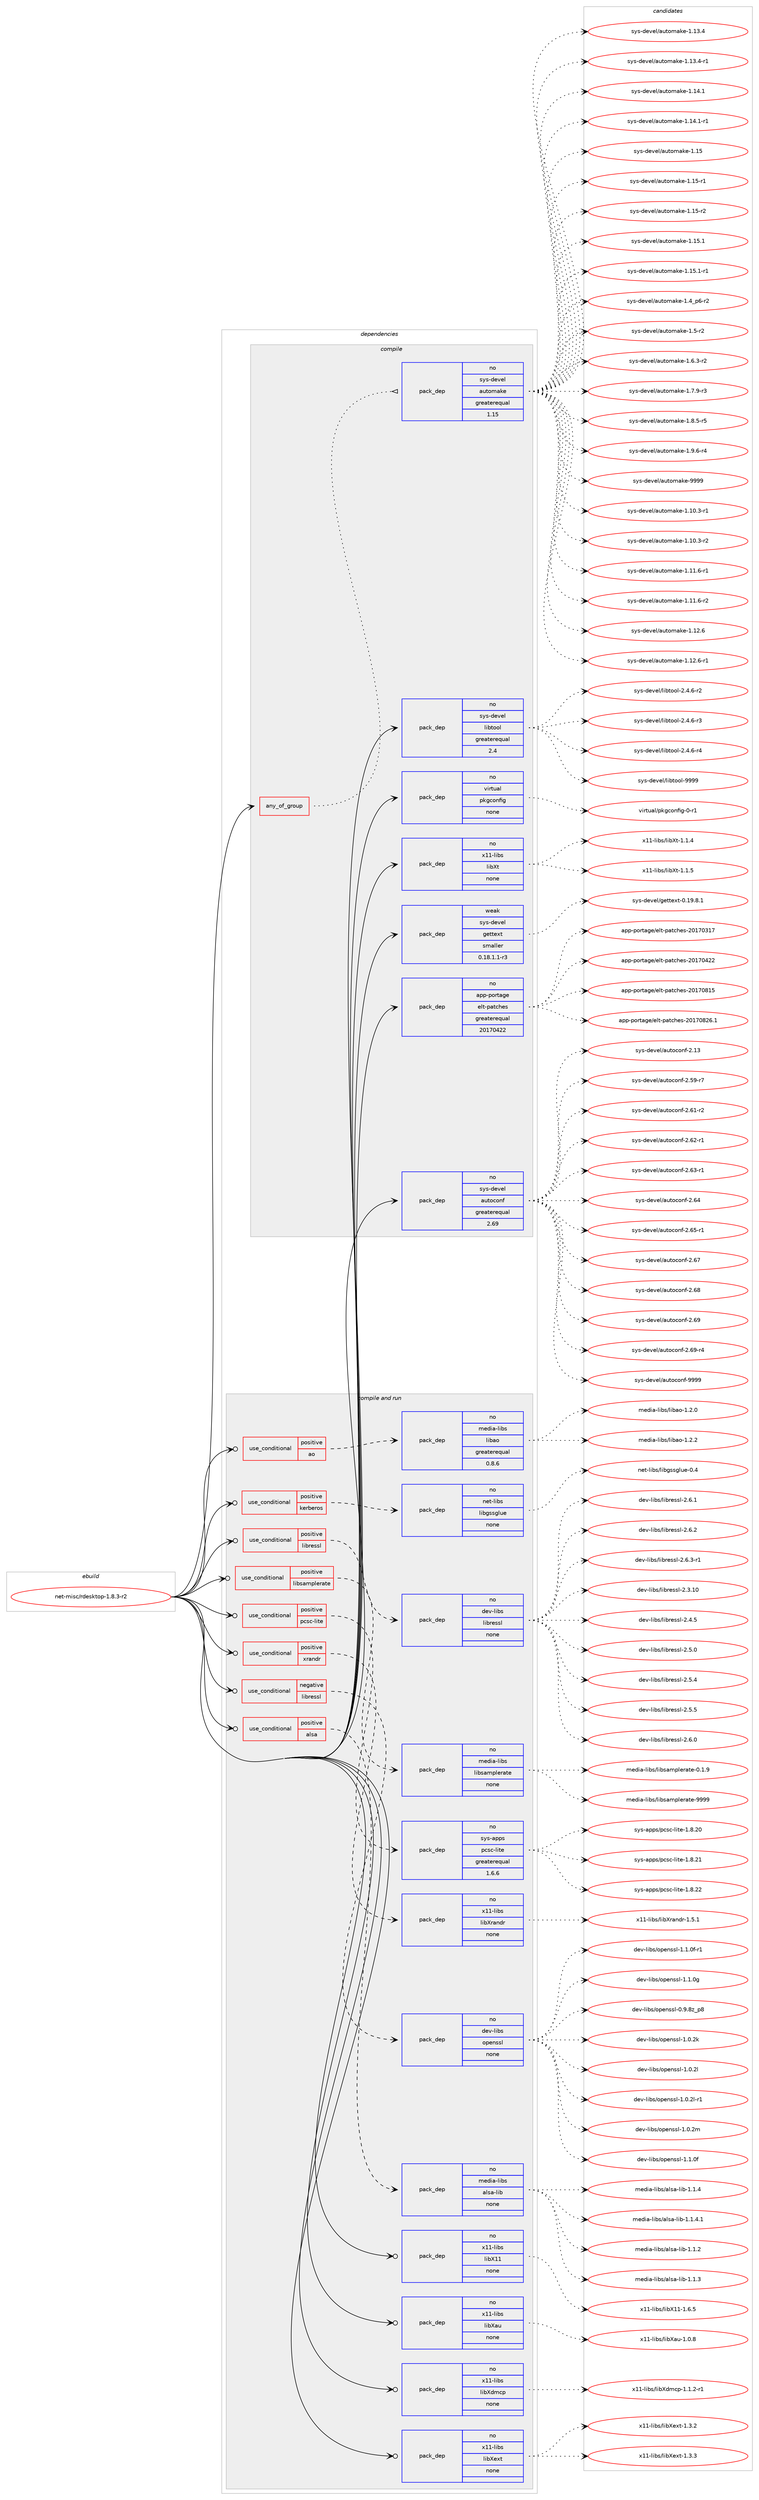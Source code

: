 digraph prolog {

# *************
# Graph options
# *************

newrank=true;
concentrate=true;
compound=true;
graph [rankdir=LR,fontname=Helvetica,fontsize=10,ranksep=1.5];#, ranksep=2.5, nodesep=0.2];
edge  [arrowhead=vee];
node  [fontname=Helvetica,fontsize=10];

# **********
# The ebuild
# **********

subgraph cluster_leftcol {
color=gray;
rank=same;
label=<<i>ebuild</i>>;
id [label="net-misc/rdesktop-1.8.3-r2", color=red, width=4, href="../net-misc/rdesktop-1.8.3-r2.svg"];
}

# ****************
# The dependencies
# ****************

subgraph cluster_midcol {
color=gray;
label=<<i>dependencies</i>>;
subgraph cluster_compile {
fillcolor="#eeeeee";
style=filled;
label=<<i>compile</i>>;
subgraph any7131 {
dependency429753 [label=<<TABLE BORDER="0" CELLBORDER="1" CELLSPACING="0" CELLPADDING="4"><TR><TD CELLPADDING="10">any_of_group</TD></TR></TABLE>>, shape=none, color=red];subgraph pack316051 {
dependency429754 [label=<<TABLE BORDER="0" CELLBORDER="1" CELLSPACING="0" CELLPADDING="4" WIDTH="220"><TR><TD ROWSPAN="6" CELLPADDING="30">pack_dep</TD></TR><TR><TD WIDTH="110">no</TD></TR><TR><TD>sys-devel</TD></TR><TR><TD>automake</TD></TR><TR><TD>greaterequal</TD></TR><TR><TD>1.15</TD></TR></TABLE>>, shape=none, color=blue];
}
dependency429753:e -> dependency429754:w [weight=20,style="dotted",arrowhead="oinv"];
}
id:e -> dependency429753:w [weight=20,style="solid",arrowhead="vee"];
subgraph pack316052 {
dependency429755 [label=<<TABLE BORDER="0" CELLBORDER="1" CELLSPACING="0" CELLPADDING="4" WIDTH="220"><TR><TD ROWSPAN="6" CELLPADDING="30">pack_dep</TD></TR><TR><TD WIDTH="110">no</TD></TR><TR><TD>app-portage</TD></TR><TR><TD>elt-patches</TD></TR><TR><TD>greaterequal</TD></TR><TR><TD>20170422</TD></TR></TABLE>>, shape=none, color=blue];
}
id:e -> dependency429755:w [weight=20,style="solid",arrowhead="vee"];
subgraph pack316053 {
dependency429756 [label=<<TABLE BORDER="0" CELLBORDER="1" CELLSPACING="0" CELLPADDING="4" WIDTH="220"><TR><TD ROWSPAN="6" CELLPADDING="30">pack_dep</TD></TR><TR><TD WIDTH="110">no</TD></TR><TR><TD>sys-devel</TD></TR><TR><TD>autoconf</TD></TR><TR><TD>greaterequal</TD></TR><TR><TD>2.69</TD></TR></TABLE>>, shape=none, color=blue];
}
id:e -> dependency429756:w [weight=20,style="solid",arrowhead="vee"];
subgraph pack316054 {
dependency429757 [label=<<TABLE BORDER="0" CELLBORDER="1" CELLSPACING="0" CELLPADDING="4" WIDTH="220"><TR><TD ROWSPAN="6" CELLPADDING="30">pack_dep</TD></TR><TR><TD WIDTH="110">no</TD></TR><TR><TD>sys-devel</TD></TR><TR><TD>libtool</TD></TR><TR><TD>greaterequal</TD></TR><TR><TD>2.4</TD></TR></TABLE>>, shape=none, color=blue];
}
id:e -> dependency429757:w [weight=20,style="solid",arrowhead="vee"];
subgraph pack316055 {
dependency429758 [label=<<TABLE BORDER="0" CELLBORDER="1" CELLSPACING="0" CELLPADDING="4" WIDTH="220"><TR><TD ROWSPAN="6" CELLPADDING="30">pack_dep</TD></TR><TR><TD WIDTH="110">no</TD></TR><TR><TD>virtual</TD></TR><TR><TD>pkgconfig</TD></TR><TR><TD>none</TD></TR><TR><TD></TD></TR></TABLE>>, shape=none, color=blue];
}
id:e -> dependency429758:w [weight=20,style="solid",arrowhead="vee"];
subgraph pack316056 {
dependency429759 [label=<<TABLE BORDER="0" CELLBORDER="1" CELLSPACING="0" CELLPADDING="4" WIDTH="220"><TR><TD ROWSPAN="6" CELLPADDING="30">pack_dep</TD></TR><TR><TD WIDTH="110">no</TD></TR><TR><TD>x11-libs</TD></TR><TR><TD>libXt</TD></TR><TR><TD>none</TD></TR><TR><TD></TD></TR></TABLE>>, shape=none, color=blue];
}
id:e -> dependency429759:w [weight=20,style="solid",arrowhead="vee"];
subgraph pack316057 {
dependency429760 [label=<<TABLE BORDER="0" CELLBORDER="1" CELLSPACING="0" CELLPADDING="4" WIDTH="220"><TR><TD ROWSPAN="6" CELLPADDING="30">pack_dep</TD></TR><TR><TD WIDTH="110">weak</TD></TR><TR><TD>sys-devel</TD></TR><TR><TD>gettext</TD></TR><TR><TD>smaller</TD></TR><TR><TD>0.18.1.1-r3</TD></TR></TABLE>>, shape=none, color=blue];
}
id:e -> dependency429760:w [weight=20,style="solid",arrowhead="vee"];
}
subgraph cluster_compileandrun {
fillcolor="#eeeeee";
style=filled;
label=<<i>compile and run</i>>;
subgraph cond106340 {
dependency429761 [label=<<TABLE BORDER="0" CELLBORDER="1" CELLSPACING="0" CELLPADDING="4"><TR><TD ROWSPAN="3" CELLPADDING="10">use_conditional</TD></TR><TR><TD>negative</TD></TR><TR><TD>libressl</TD></TR></TABLE>>, shape=none, color=red];
subgraph pack316058 {
dependency429762 [label=<<TABLE BORDER="0" CELLBORDER="1" CELLSPACING="0" CELLPADDING="4" WIDTH="220"><TR><TD ROWSPAN="6" CELLPADDING="30">pack_dep</TD></TR><TR><TD WIDTH="110">no</TD></TR><TR><TD>dev-libs</TD></TR><TR><TD>openssl</TD></TR><TR><TD>none</TD></TR><TR><TD></TD></TR></TABLE>>, shape=none, color=blue];
}
dependency429761:e -> dependency429762:w [weight=20,style="dashed",arrowhead="vee"];
}
id:e -> dependency429761:w [weight=20,style="solid",arrowhead="odotvee"];
subgraph cond106341 {
dependency429763 [label=<<TABLE BORDER="0" CELLBORDER="1" CELLSPACING="0" CELLPADDING="4"><TR><TD ROWSPAN="3" CELLPADDING="10">use_conditional</TD></TR><TR><TD>positive</TD></TR><TR><TD>alsa</TD></TR></TABLE>>, shape=none, color=red];
subgraph pack316059 {
dependency429764 [label=<<TABLE BORDER="0" CELLBORDER="1" CELLSPACING="0" CELLPADDING="4" WIDTH="220"><TR><TD ROWSPAN="6" CELLPADDING="30">pack_dep</TD></TR><TR><TD WIDTH="110">no</TD></TR><TR><TD>media-libs</TD></TR><TR><TD>alsa-lib</TD></TR><TR><TD>none</TD></TR><TR><TD></TD></TR></TABLE>>, shape=none, color=blue];
}
dependency429763:e -> dependency429764:w [weight=20,style="dashed",arrowhead="vee"];
}
id:e -> dependency429763:w [weight=20,style="solid",arrowhead="odotvee"];
subgraph cond106342 {
dependency429765 [label=<<TABLE BORDER="0" CELLBORDER="1" CELLSPACING="0" CELLPADDING="4"><TR><TD ROWSPAN="3" CELLPADDING="10">use_conditional</TD></TR><TR><TD>positive</TD></TR><TR><TD>ao</TD></TR></TABLE>>, shape=none, color=red];
subgraph pack316060 {
dependency429766 [label=<<TABLE BORDER="0" CELLBORDER="1" CELLSPACING="0" CELLPADDING="4" WIDTH="220"><TR><TD ROWSPAN="6" CELLPADDING="30">pack_dep</TD></TR><TR><TD WIDTH="110">no</TD></TR><TR><TD>media-libs</TD></TR><TR><TD>libao</TD></TR><TR><TD>greaterequal</TD></TR><TR><TD>0.8.6</TD></TR></TABLE>>, shape=none, color=blue];
}
dependency429765:e -> dependency429766:w [weight=20,style="dashed",arrowhead="vee"];
}
id:e -> dependency429765:w [weight=20,style="solid",arrowhead="odotvee"];
subgraph cond106343 {
dependency429767 [label=<<TABLE BORDER="0" CELLBORDER="1" CELLSPACING="0" CELLPADDING="4"><TR><TD ROWSPAN="3" CELLPADDING="10">use_conditional</TD></TR><TR><TD>positive</TD></TR><TR><TD>kerberos</TD></TR></TABLE>>, shape=none, color=red];
subgraph pack316061 {
dependency429768 [label=<<TABLE BORDER="0" CELLBORDER="1" CELLSPACING="0" CELLPADDING="4" WIDTH="220"><TR><TD ROWSPAN="6" CELLPADDING="30">pack_dep</TD></TR><TR><TD WIDTH="110">no</TD></TR><TR><TD>net-libs</TD></TR><TR><TD>libgssglue</TD></TR><TR><TD>none</TD></TR><TR><TD></TD></TR></TABLE>>, shape=none, color=blue];
}
dependency429767:e -> dependency429768:w [weight=20,style="dashed",arrowhead="vee"];
}
id:e -> dependency429767:w [weight=20,style="solid",arrowhead="odotvee"];
subgraph cond106344 {
dependency429769 [label=<<TABLE BORDER="0" CELLBORDER="1" CELLSPACING="0" CELLPADDING="4"><TR><TD ROWSPAN="3" CELLPADDING="10">use_conditional</TD></TR><TR><TD>positive</TD></TR><TR><TD>libressl</TD></TR></TABLE>>, shape=none, color=red];
subgraph pack316062 {
dependency429770 [label=<<TABLE BORDER="0" CELLBORDER="1" CELLSPACING="0" CELLPADDING="4" WIDTH="220"><TR><TD ROWSPAN="6" CELLPADDING="30">pack_dep</TD></TR><TR><TD WIDTH="110">no</TD></TR><TR><TD>dev-libs</TD></TR><TR><TD>libressl</TD></TR><TR><TD>none</TD></TR><TR><TD></TD></TR></TABLE>>, shape=none, color=blue];
}
dependency429769:e -> dependency429770:w [weight=20,style="dashed",arrowhead="vee"];
}
id:e -> dependency429769:w [weight=20,style="solid",arrowhead="odotvee"];
subgraph cond106345 {
dependency429771 [label=<<TABLE BORDER="0" CELLBORDER="1" CELLSPACING="0" CELLPADDING="4"><TR><TD ROWSPAN="3" CELLPADDING="10">use_conditional</TD></TR><TR><TD>positive</TD></TR><TR><TD>libsamplerate</TD></TR></TABLE>>, shape=none, color=red];
subgraph pack316063 {
dependency429772 [label=<<TABLE BORDER="0" CELLBORDER="1" CELLSPACING="0" CELLPADDING="4" WIDTH="220"><TR><TD ROWSPAN="6" CELLPADDING="30">pack_dep</TD></TR><TR><TD WIDTH="110">no</TD></TR><TR><TD>media-libs</TD></TR><TR><TD>libsamplerate</TD></TR><TR><TD>none</TD></TR><TR><TD></TD></TR></TABLE>>, shape=none, color=blue];
}
dependency429771:e -> dependency429772:w [weight=20,style="dashed",arrowhead="vee"];
}
id:e -> dependency429771:w [weight=20,style="solid",arrowhead="odotvee"];
subgraph cond106346 {
dependency429773 [label=<<TABLE BORDER="0" CELLBORDER="1" CELLSPACING="0" CELLPADDING="4"><TR><TD ROWSPAN="3" CELLPADDING="10">use_conditional</TD></TR><TR><TD>positive</TD></TR><TR><TD>pcsc-lite</TD></TR></TABLE>>, shape=none, color=red];
subgraph pack316064 {
dependency429774 [label=<<TABLE BORDER="0" CELLBORDER="1" CELLSPACING="0" CELLPADDING="4" WIDTH="220"><TR><TD ROWSPAN="6" CELLPADDING="30">pack_dep</TD></TR><TR><TD WIDTH="110">no</TD></TR><TR><TD>sys-apps</TD></TR><TR><TD>pcsc-lite</TD></TR><TR><TD>greaterequal</TD></TR><TR><TD>1.6.6</TD></TR></TABLE>>, shape=none, color=blue];
}
dependency429773:e -> dependency429774:w [weight=20,style="dashed",arrowhead="vee"];
}
id:e -> dependency429773:w [weight=20,style="solid",arrowhead="odotvee"];
subgraph cond106347 {
dependency429775 [label=<<TABLE BORDER="0" CELLBORDER="1" CELLSPACING="0" CELLPADDING="4"><TR><TD ROWSPAN="3" CELLPADDING="10">use_conditional</TD></TR><TR><TD>positive</TD></TR><TR><TD>xrandr</TD></TR></TABLE>>, shape=none, color=red];
subgraph pack316065 {
dependency429776 [label=<<TABLE BORDER="0" CELLBORDER="1" CELLSPACING="0" CELLPADDING="4" WIDTH="220"><TR><TD ROWSPAN="6" CELLPADDING="30">pack_dep</TD></TR><TR><TD WIDTH="110">no</TD></TR><TR><TD>x11-libs</TD></TR><TR><TD>libXrandr</TD></TR><TR><TD>none</TD></TR><TR><TD></TD></TR></TABLE>>, shape=none, color=blue];
}
dependency429775:e -> dependency429776:w [weight=20,style="dashed",arrowhead="vee"];
}
id:e -> dependency429775:w [weight=20,style="solid",arrowhead="odotvee"];
subgraph pack316066 {
dependency429777 [label=<<TABLE BORDER="0" CELLBORDER="1" CELLSPACING="0" CELLPADDING="4" WIDTH="220"><TR><TD ROWSPAN="6" CELLPADDING="30">pack_dep</TD></TR><TR><TD WIDTH="110">no</TD></TR><TR><TD>x11-libs</TD></TR><TR><TD>libX11</TD></TR><TR><TD>none</TD></TR><TR><TD></TD></TR></TABLE>>, shape=none, color=blue];
}
id:e -> dependency429777:w [weight=20,style="solid",arrowhead="odotvee"];
subgraph pack316067 {
dependency429778 [label=<<TABLE BORDER="0" CELLBORDER="1" CELLSPACING="0" CELLPADDING="4" WIDTH="220"><TR><TD ROWSPAN="6" CELLPADDING="30">pack_dep</TD></TR><TR><TD WIDTH="110">no</TD></TR><TR><TD>x11-libs</TD></TR><TR><TD>libXau</TD></TR><TR><TD>none</TD></TR><TR><TD></TD></TR></TABLE>>, shape=none, color=blue];
}
id:e -> dependency429778:w [weight=20,style="solid",arrowhead="odotvee"];
subgraph pack316068 {
dependency429779 [label=<<TABLE BORDER="0" CELLBORDER="1" CELLSPACING="0" CELLPADDING="4" WIDTH="220"><TR><TD ROWSPAN="6" CELLPADDING="30">pack_dep</TD></TR><TR><TD WIDTH="110">no</TD></TR><TR><TD>x11-libs</TD></TR><TR><TD>libXdmcp</TD></TR><TR><TD>none</TD></TR><TR><TD></TD></TR></TABLE>>, shape=none, color=blue];
}
id:e -> dependency429779:w [weight=20,style="solid",arrowhead="odotvee"];
subgraph pack316069 {
dependency429780 [label=<<TABLE BORDER="0" CELLBORDER="1" CELLSPACING="0" CELLPADDING="4" WIDTH="220"><TR><TD ROWSPAN="6" CELLPADDING="30">pack_dep</TD></TR><TR><TD WIDTH="110">no</TD></TR><TR><TD>x11-libs</TD></TR><TR><TD>libXext</TD></TR><TR><TD>none</TD></TR><TR><TD></TD></TR></TABLE>>, shape=none, color=blue];
}
id:e -> dependency429780:w [weight=20,style="solid",arrowhead="odotvee"];
}
subgraph cluster_run {
fillcolor="#eeeeee";
style=filled;
label=<<i>run</i>>;
}
}

# **************
# The candidates
# **************

subgraph cluster_choices {
rank=same;
color=gray;
label=<<i>candidates</i>>;

subgraph choice316051 {
color=black;
nodesep=1;
choice11512111545100101118101108479711711611110997107101454946494846514511449 [label="sys-devel/automake-1.10.3-r1", color=red, width=4,href="../sys-devel/automake-1.10.3-r1.svg"];
choice11512111545100101118101108479711711611110997107101454946494846514511450 [label="sys-devel/automake-1.10.3-r2", color=red, width=4,href="../sys-devel/automake-1.10.3-r2.svg"];
choice11512111545100101118101108479711711611110997107101454946494946544511449 [label="sys-devel/automake-1.11.6-r1", color=red, width=4,href="../sys-devel/automake-1.11.6-r1.svg"];
choice11512111545100101118101108479711711611110997107101454946494946544511450 [label="sys-devel/automake-1.11.6-r2", color=red, width=4,href="../sys-devel/automake-1.11.6-r2.svg"];
choice1151211154510010111810110847971171161111099710710145494649504654 [label="sys-devel/automake-1.12.6", color=red, width=4,href="../sys-devel/automake-1.12.6.svg"];
choice11512111545100101118101108479711711611110997107101454946495046544511449 [label="sys-devel/automake-1.12.6-r1", color=red, width=4,href="../sys-devel/automake-1.12.6-r1.svg"];
choice1151211154510010111810110847971171161111099710710145494649514652 [label="sys-devel/automake-1.13.4", color=red, width=4,href="../sys-devel/automake-1.13.4.svg"];
choice11512111545100101118101108479711711611110997107101454946495146524511449 [label="sys-devel/automake-1.13.4-r1", color=red, width=4,href="../sys-devel/automake-1.13.4-r1.svg"];
choice1151211154510010111810110847971171161111099710710145494649524649 [label="sys-devel/automake-1.14.1", color=red, width=4,href="../sys-devel/automake-1.14.1.svg"];
choice11512111545100101118101108479711711611110997107101454946495246494511449 [label="sys-devel/automake-1.14.1-r1", color=red, width=4,href="../sys-devel/automake-1.14.1-r1.svg"];
choice115121115451001011181011084797117116111109971071014549464953 [label="sys-devel/automake-1.15", color=red, width=4,href="../sys-devel/automake-1.15.svg"];
choice1151211154510010111810110847971171161111099710710145494649534511449 [label="sys-devel/automake-1.15-r1", color=red, width=4,href="../sys-devel/automake-1.15-r1.svg"];
choice1151211154510010111810110847971171161111099710710145494649534511450 [label="sys-devel/automake-1.15-r2", color=red, width=4,href="../sys-devel/automake-1.15-r2.svg"];
choice1151211154510010111810110847971171161111099710710145494649534649 [label="sys-devel/automake-1.15.1", color=red, width=4,href="../sys-devel/automake-1.15.1.svg"];
choice11512111545100101118101108479711711611110997107101454946495346494511449 [label="sys-devel/automake-1.15.1-r1", color=red, width=4,href="../sys-devel/automake-1.15.1-r1.svg"];
choice115121115451001011181011084797117116111109971071014549465295112544511450 [label="sys-devel/automake-1.4_p6-r2", color=red, width=4,href="../sys-devel/automake-1.4_p6-r2.svg"];
choice11512111545100101118101108479711711611110997107101454946534511450 [label="sys-devel/automake-1.5-r2", color=red, width=4,href="../sys-devel/automake-1.5-r2.svg"];
choice115121115451001011181011084797117116111109971071014549465446514511450 [label="sys-devel/automake-1.6.3-r2", color=red, width=4,href="../sys-devel/automake-1.6.3-r2.svg"];
choice115121115451001011181011084797117116111109971071014549465546574511451 [label="sys-devel/automake-1.7.9-r3", color=red, width=4,href="../sys-devel/automake-1.7.9-r3.svg"];
choice115121115451001011181011084797117116111109971071014549465646534511453 [label="sys-devel/automake-1.8.5-r5", color=red, width=4,href="../sys-devel/automake-1.8.5-r5.svg"];
choice115121115451001011181011084797117116111109971071014549465746544511452 [label="sys-devel/automake-1.9.6-r4", color=red, width=4,href="../sys-devel/automake-1.9.6-r4.svg"];
choice115121115451001011181011084797117116111109971071014557575757 [label="sys-devel/automake-9999", color=red, width=4,href="../sys-devel/automake-9999.svg"];
dependency429754:e -> choice11512111545100101118101108479711711611110997107101454946494846514511449:w [style=dotted,weight="100"];
dependency429754:e -> choice11512111545100101118101108479711711611110997107101454946494846514511450:w [style=dotted,weight="100"];
dependency429754:e -> choice11512111545100101118101108479711711611110997107101454946494946544511449:w [style=dotted,weight="100"];
dependency429754:e -> choice11512111545100101118101108479711711611110997107101454946494946544511450:w [style=dotted,weight="100"];
dependency429754:e -> choice1151211154510010111810110847971171161111099710710145494649504654:w [style=dotted,weight="100"];
dependency429754:e -> choice11512111545100101118101108479711711611110997107101454946495046544511449:w [style=dotted,weight="100"];
dependency429754:e -> choice1151211154510010111810110847971171161111099710710145494649514652:w [style=dotted,weight="100"];
dependency429754:e -> choice11512111545100101118101108479711711611110997107101454946495146524511449:w [style=dotted,weight="100"];
dependency429754:e -> choice1151211154510010111810110847971171161111099710710145494649524649:w [style=dotted,weight="100"];
dependency429754:e -> choice11512111545100101118101108479711711611110997107101454946495246494511449:w [style=dotted,weight="100"];
dependency429754:e -> choice115121115451001011181011084797117116111109971071014549464953:w [style=dotted,weight="100"];
dependency429754:e -> choice1151211154510010111810110847971171161111099710710145494649534511449:w [style=dotted,weight="100"];
dependency429754:e -> choice1151211154510010111810110847971171161111099710710145494649534511450:w [style=dotted,weight="100"];
dependency429754:e -> choice1151211154510010111810110847971171161111099710710145494649534649:w [style=dotted,weight="100"];
dependency429754:e -> choice11512111545100101118101108479711711611110997107101454946495346494511449:w [style=dotted,weight="100"];
dependency429754:e -> choice115121115451001011181011084797117116111109971071014549465295112544511450:w [style=dotted,weight="100"];
dependency429754:e -> choice11512111545100101118101108479711711611110997107101454946534511450:w [style=dotted,weight="100"];
dependency429754:e -> choice115121115451001011181011084797117116111109971071014549465446514511450:w [style=dotted,weight="100"];
dependency429754:e -> choice115121115451001011181011084797117116111109971071014549465546574511451:w [style=dotted,weight="100"];
dependency429754:e -> choice115121115451001011181011084797117116111109971071014549465646534511453:w [style=dotted,weight="100"];
dependency429754:e -> choice115121115451001011181011084797117116111109971071014549465746544511452:w [style=dotted,weight="100"];
dependency429754:e -> choice115121115451001011181011084797117116111109971071014557575757:w [style=dotted,weight="100"];
}
subgraph choice316052 {
color=black;
nodesep=1;
choice97112112451121111141169710310147101108116451129711699104101115455048495548514955 [label="app-portage/elt-patches-20170317", color=red, width=4,href="../app-portage/elt-patches-20170317.svg"];
choice97112112451121111141169710310147101108116451129711699104101115455048495548525050 [label="app-portage/elt-patches-20170422", color=red, width=4,href="../app-portage/elt-patches-20170422.svg"];
choice97112112451121111141169710310147101108116451129711699104101115455048495548564953 [label="app-portage/elt-patches-20170815", color=red, width=4,href="../app-portage/elt-patches-20170815.svg"];
choice971121124511211111411697103101471011081164511297116991041011154550484955485650544649 [label="app-portage/elt-patches-20170826.1", color=red, width=4,href="../app-portage/elt-patches-20170826.1.svg"];
dependency429755:e -> choice97112112451121111141169710310147101108116451129711699104101115455048495548514955:w [style=dotted,weight="100"];
dependency429755:e -> choice97112112451121111141169710310147101108116451129711699104101115455048495548525050:w [style=dotted,weight="100"];
dependency429755:e -> choice97112112451121111141169710310147101108116451129711699104101115455048495548564953:w [style=dotted,weight="100"];
dependency429755:e -> choice971121124511211111411697103101471011081164511297116991041011154550484955485650544649:w [style=dotted,weight="100"];
}
subgraph choice316053 {
color=black;
nodesep=1;
choice115121115451001011181011084797117116111991111101024550464951 [label="sys-devel/autoconf-2.13", color=red, width=4,href="../sys-devel/autoconf-2.13.svg"];
choice1151211154510010111810110847971171161119911111010245504653574511455 [label="sys-devel/autoconf-2.59-r7", color=red, width=4,href="../sys-devel/autoconf-2.59-r7.svg"];
choice1151211154510010111810110847971171161119911111010245504654494511450 [label="sys-devel/autoconf-2.61-r2", color=red, width=4,href="../sys-devel/autoconf-2.61-r2.svg"];
choice1151211154510010111810110847971171161119911111010245504654504511449 [label="sys-devel/autoconf-2.62-r1", color=red, width=4,href="../sys-devel/autoconf-2.62-r1.svg"];
choice1151211154510010111810110847971171161119911111010245504654514511449 [label="sys-devel/autoconf-2.63-r1", color=red, width=4,href="../sys-devel/autoconf-2.63-r1.svg"];
choice115121115451001011181011084797117116111991111101024550465452 [label="sys-devel/autoconf-2.64", color=red, width=4,href="../sys-devel/autoconf-2.64.svg"];
choice1151211154510010111810110847971171161119911111010245504654534511449 [label="sys-devel/autoconf-2.65-r1", color=red, width=4,href="../sys-devel/autoconf-2.65-r1.svg"];
choice115121115451001011181011084797117116111991111101024550465455 [label="sys-devel/autoconf-2.67", color=red, width=4,href="../sys-devel/autoconf-2.67.svg"];
choice115121115451001011181011084797117116111991111101024550465456 [label="sys-devel/autoconf-2.68", color=red, width=4,href="../sys-devel/autoconf-2.68.svg"];
choice115121115451001011181011084797117116111991111101024550465457 [label="sys-devel/autoconf-2.69", color=red, width=4,href="../sys-devel/autoconf-2.69.svg"];
choice1151211154510010111810110847971171161119911111010245504654574511452 [label="sys-devel/autoconf-2.69-r4", color=red, width=4,href="../sys-devel/autoconf-2.69-r4.svg"];
choice115121115451001011181011084797117116111991111101024557575757 [label="sys-devel/autoconf-9999", color=red, width=4,href="../sys-devel/autoconf-9999.svg"];
dependency429756:e -> choice115121115451001011181011084797117116111991111101024550464951:w [style=dotted,weight="100"];
dependency429756:e -> choice1151211154510010111810110847971171161119911111010245504653574511455:w [style=dotted,weight="100"];
dependency429756:e -> choice1151211154510010111810110847971171161119911111010245504654494511450:w [style=dotted,weight="100"];
dependency429756:e -> choice1151211154510010111810110847971171161119911111010245504654504511449:w [style=dotted,weight="100"];
dependency429756:e -> choice1151211154510010111810110847971171161119911111010245504654514511449:w [style=dotted,weight="100"];
dependency429756:e -> choice115121115451001011181011084797117116111991111101024550465452:w [style=dotted,weight="100"];
dependency429756:e -> choice1151211154510010111810110847971171161119911111010245504654534511449:w [style=dotted,weight="100"];
dependency429756:e -> choice115121115451001011181011084797117116111991111101024550465455:w [style=dotted,weight="100"];
dependency429756:e -> choice115121115451001011181011084797117116111991111101024550465456:w [style=dotted,weight="100"];
dependency429756:e -> choice115121115451001011181011084797117116111991111101024550465457:w [style=dotted,weight="100"];
dependency429756:e -> choice1151211154510010111810110847971171161119911111010245504654574511452:w [style=dotted,weight="100"];
dependency429756:e -> choice115121115451001011181011084797117116111991111101024557575757:w [style=dotted,weight="100"];
}
subgraph choice316054 {
color=black;
nodesep=1;
choice1151211154510010111810110847108105981161111111084550465246544511450 [label="sys-devel/libtool-2.4.6-r2", color=red, width=4,href="../sys-devel/libtool-2.4.6-r2.svg"];
choice1151211154510010111810110847108105981161111111084550465246544511451 [label="sys-devel/libtool-2.4.6-r3", color=red, width=4,href="../sys-devel/libtool-2.4.6-r3.svg"];
choice1151211154510010111810110847108105981161111111084550465246544511452 [label="sys-devel/libtool-2.4.6-r4", color=red, width=4,href="../sys-devel/libtool-2.4.6-r4.svg"];
choice1151211154510010111810110847108105981161111111084557575757 [label="sys-devel/libtool-9999", color=red, width=4,href="../sys-devel/libtool-9999.svg"];
dependency429757:e -> choice1151211154510010111810110847108105981161111111084550465246544511450:w [style=dotted,weight="100"];
dependency429757:e -> choice1151211154510010111810110847108105981161111111084550465246544511451:w [style=dotted,weight="100"];
dependency429757:e -> choice1151211154510010111810110847108105981161111111084550465246544511452:w [style=dotted,weight="100"];
dependency429757:e -> choice1151211154510010111810110847108105981161111111084557575757:w [style=dotted,weight="100"];
}
subgraph choice316055 {
color=black;
nodesep=1;
choice11810511411611797108471121071039911111010210510345484511449 [label="virtual/pkgconfig-0-r1", color=red, width=4,href="../virtual/pkgconfig-0-r1.svg"];
dependency429758:e -> choice11810511411611797108471121071039911111010210510345484511449:w [style=dotted,weight="100"];
}
subgraph choice316056 {
color=black;
nodesep=1;
choice12049494510810598115471081059888116454946494652 [label="x11-libs/libXt-1.1.4", color=red, width=4,href="../x11-libs/libXt-1.1.4.svg"];
choice12049494510810598115471081059888116454946494653 [label="x11-libs/libXt-1.1.5", color=red, width=4,href="../x11-libs/libXt-1.1.5.svg"];
dependency429759:e -> choice12049494510810598115471081059888116454946494652:w [style=dotted,weight="100"];
dependency429759:e -> choice12049494510810598115471081059888116454946494653:w [style=dotted,weight="100"];
}
subgraph choice316057 {
color=black;
nodesep=1;
choice1151211154510010111810110847103101116116101120116454846495746564649 [label="sys-devel/gettext-0.19.8.1", color=red, width=4,href="../sys-devel/gettext-0.19.8.1.svg"];
dependency429760:e -> choice1151211154510010111810110847103101116116101120116454846495746564649:w [style=dotted,weight="100"];
}
subgraph choice316058 {
color=black;
nodesep=1;
choice1001011184510810598115471111121011101151151084548465746561229511256 [label="dev-libs/openssl-0.9.8z_p8", color=red, width=4,href="../dev-libs/openssl-0.9.8z_p8.svg"];
choice100101118451081059811547111112101110115115108454946484650107 [label="dev-libs/openssl-1.0.2k", color=red, width=4,href="../dev-libs/openssl-1.0.2k.svg"];
choice100101118451081059811547111112101110115115108454946484650108 [label="dev-libs/openssl-1.0.2l", color=red, width=4,href="../dev-libs/openssl-1.0.2l.svg"];
choice1001011184510810598115471111121011101151151084549464846501084511449 [label="dev-libs/openssl-1.0.2l-r1", color=red, width=4,href="../dev-libs/openssl-1.0.2l-r1.svg"];
choice100101118451081059811547111112101110115115108454946484650109 [label="dev-libs/openssl-1.0.2m", color=red, width=4,href="../dev-libs/openssl-1.0.2m.svg"];
choice100101118451081059811547111112101110115115108454946494648102 [label="dev-libs/openssl-1.1.0f", color=red, width=4,href="../dev-libs/openssl-1.1.0f.svg"];
choice1001011184510810598115471111121011101151151084549464946481024511449 [label="dev-libs/openssl-1.1.0f-r1", color=red, width=4,href="../dev-libs/openssl-1.1.0f-r1.svg"];
choice100101118451081059811547111112101110115115108454946494648103 [label="dev-libs/openssl-1.1.0g", color=red, width=4,href="../dev-libs/openssl-1.1.0g.svg"];
dependency429762:e -> choice1001011184510810598115471111121011101151151084548465746561229511256:w [style=dotted,weight="100"];
dependency429762:e -> choice100101118451081059811547111112101110115115108454946484650107:w [style=dotted,weight="100"];
dependency429762:e -> choice100101118451081059811547111112101110115115108454946484650108:w [style=dotted,weight="100"];
dependency429762:e -> choice1001011184510810598115471111121011101151151084549464846501084511449:w [style=dotted,weight="100"];
dependency429762:e -> choice100101118451081059811547111112101110115115108454946484650109:w [style=dotted,weight="100"];
dependency429762:e -> choice100101118451081059811547111112101110115115108454946494648102:w [style=dotted,weight="100"];
dependency429762:e -> choice1001011184510810598115471111121011101151151084549464946481024511449:w [style=dotted,weight="100"];
dependency429762:e -> choice100101118451081059811547111112101110115115108454946494648103:w [style=dotted,weight="100"];
}
subgraph choice316059 {
color=black;
nodesep=1;
choice1091011001059745108105981154797108115974510810598454946494650 [label="media-libs/alsa-lib-1.1.2", color=red, width=4,href="../media-libs/alsa-lib-1.1.2.svg"];
choice1091011001059745108105981154797108115974510810598454946494651 [label="media-libs/alsa-lib-1.1.3", color=red, width=4,href="../media-libs/alsa-lib-1.1.3.svg"];
choice1091011001059745108105981154797108115974510810598454946494652 [label="media-libs/alsa-lib-1.1.4", color=red, width=4,href="../media-libs/alsa-lib-1.1.4.svg"];
choice10910110010597451081059811547971081159745108105984549464946524649 [label="media-libs/alsa-lib-1.1.4.1", color=red, width=4,href="../media-libs/alsa-lib-1.1.4.1.svg"];
dependency429764:e -> choice1091011001059745108105981154797108115974510810598454946494650:w [style=dotted,weight="100"];
dependency429764:e -> choice1091011001059745108105981154797108115974510810598454946494651:w [style=dotted,weight="100"];
dependency429764:e -> choice1091011001059745108105981154797108115974510810598454946494652:w [style=dotted,weight="100"];
dependency429764:e -> choice10910110010597451081059811547971081159745108105984549464946524649:w [style=dotted,weight="100"];
}
subgraph choice316060 {
color=black;
nodesep=1;
choice109101100105974510810598115471081059897111454946504648 [label="media-libs/libao-1.2.0", color=red, width=4,href="../media-libs/libao-1.2.0.svg"];
choice109101100105974510810598115471081059897111454946504650 [label="media-libs/libao-1.2.2", color=red, width=4,href="../media-libs/libao-1.2.2.svg"];
dependency429766:e -> choice109101100105974510810598115471081059897111454946504648:w [style=dotted,weight="100"];
dependency429766:e -> choice109101100105974510810598115471081059897111454946504650:w [style=dotted,weight="100"];
}
subgraph choice316061 {
color=black;
nodesep=1;
choice1101011164510810598115471081059810311511510310811710145484652 [label="net-libs/libgssglue-0.4", color=red, width=4,href="../net-libs/libgssglue-0.4.svg"];
dependency429768:e -> choice1101011164510810598115471081059810311511510310811710145484652:w [style=dotted,weight="100"];
}
subgraph choice316062 {
color=black;
nodesep=1;
choice1001011184510810598115471081059811410111511510845504651464948 [label="dev-libs/libressl-2.3.10", color=red, width=4,href="../dev-libs/libressl-2.3.10.svg"];
choice10010111845108105981154710810598114101115115108455046524653 [label="dev-libs/libressl-2.4.5", color=red, width=4,href="../dev-libs/libressl-2.4.5.svg"];
choice10010111845108105981154710810598114101115115108455046534648 [label="dev-libs/libressl-2.5.0", color=red, width=4,href="../dev-libs/libressl-2.5.0.svg"];
choice10010111845108105981154710810598114101115115108455046534652 [label="dev-libs/libressl-2.5.4", color=red, width=4,href="../dev-libs/libressl-2.5.4.svg"];
choice10010111845108105981154710810598114101115115108455046534653 [label="dev-libs/libressl-2.5.5", color=red, width=4,href="../dev-libs/libressl-2.5.5.svg"];
choice10010111845108105981154710810598114101115115108455046544648 [label="dev-libs/libressl-2.6.0", color=red, width=4,href="../dev-libs/libressl-2.6.0.svg"];
choice10010111845108105981154710810598114101115115108455046544649 [label="dev-libs/libressl-2.6.1", color=red, width=4,href="../dev-libs/libressl-2.6.1.svg"];
choice10010111845108105981154710810598114101115115108455046544650 [label="dev-libs/libressl-2.6.2", color=red, width=4,href="../dev-libs/libressl-2.6.2.svg"];
choice100101118451081059811547108105981141011151151084550465446514511449 [label="dev-libs/libressl-2.6.3-r1", color=red, width=4,href="../dev-libs/libressl-2.6.3-r1.svg"];
dependency429770:e -> choice1001011184510810598115471081059811410111511510845504651464948:w [style=dotted,weight="100"];
dependency429770:e -> choice10010111845108105981154710810598114101115115108455046524653:w [style=dotted,weight="100"];
dependency429770:e -> choice10010111845108105981154710810598114101115115108455046534648:w [style=dotted,weight="100"];
dependency429770:e -> choice10010111845108105981154710810598114101115115108455046534652:w [style=dotted,weight="100"];
dependency429770:e -> choice10010111845108105981154710810598114101115115108455046534653:w [style=dotted,weight="100"];
dependency429770:e -> choice10010111845108105981154710810598114101115115108455046544648:w [style=dotted,weight="100"];
dependency429770:e -> choice10010111845108105981154710810598114101115115108455046544649:w [style=dotted,weight="100"];
dependency429770:e -> choice10010111845108105981154710810598114101115115108455046544650:w [style=dotted,weight="100"];
dependency429770:e -> choice100101118451081059811547108105981141011151151084550465446514511449:w [style=dotted,weight="100"];
}
subgraph choice316063 {
color=black;
nodesep=1;
choice10910110010597451081059811547108105981159710911210810111497116101454846494657 [label="media-libs/libsamplerate-0.1.9", color=red, width=4,href="../media-libs/libsamplerate-0.1.9.svg"];
choice109101100105974510810598115471081059811597109112108101114971161014557575757 [label="media-libs/libsamplerate-9999", color=red, width=4,href="../media-libs/libsamplerate-9999.svg"];
dependency429772:e -> choice10910110010597451081059811547108105981159710911210810111497116101454846494657:w [style=dotted,weight="100"];
dependency429772:e -> choice109101100105974510810598115471081059811597109112108101114971161014557575757:w [style=dotted,weight="100"];
}
subgraph choice316064 {
color=black;
nodesep=1;
choice11512111545971121121154711299115994510810511610145494656465048 [label="sys-apps/pcsc-lite-1.8.20", color=red, width=4,href="../sys-apps/pcsc-lite-1.8.20.svg"];
choice11512111545971121121154711299115994510810511610145494656465049 [label="sys-apps/pcsc-lite-1.8.21", color=red, width=4,href="../sys-apps/pcsc-lite-1.8.21.svg"];
choice11512111545971121121154711299115994510810511610145494656465050 [label="sys-apps/pcsc-lite-1.8.22", color=red, width=4,href="../sys-apps/pcsc-lite-1.8.22.svg"];
dependency429774:e -> choice11512111545971121121154711299115994510810511610145494656465048:w [style=dotted,weight="100"];
dependency429774:e -> choice11512111545971121121154711299115994510810511610145494656465049:w [style=dotted,weight="100"];
dependency429774:e -> choice11512111545971121121154711299115994510810511610145494656465050:w [style=dotted,weight="100"];
}
subgraph choice316065 {
color=black;
nodesep=1;
choice1204949451081059811547108105988811497110100114454946534649 [label="x11-libs/libXrandr-1.5.1", color=red, width=4,href="../x11-libs/libXrandr-1.5.1.svg"];
dependency429776:e -> choice1204949451081059811547108105988811497110100114454946534649:w [style=dotted,weight="100"];
}
subgraph choice316066 {
color=black;
nodesep=1;
choice120494945108105981154710810598884949454946544653 [label="x11-libs/libX11-1.6.5", color=red, width=4,href="../x11-libs/libX11-1.6.5.svg"];
dependency429777:e -> choice120494945108105981154710810598884949454946544653:w [style=dotted,weight="100"];
}
subgraph choice316067 {
color=black;
nodesep=1;
choice1204949451081059811547108105988897117454946484656 [label="x11-libs/libXau-1.0.8", color=red, width=4,href="../x11-libs/libXau-1.0.8.svg"];
dependency429778:e -> choice1204949451081059811547108105988897117454946484656:w [style=dotted,weight="100"];
}
subgraph choice316068 {
color=black;
nodesep=1;
choice12049494510810598115471081059888100109991124549464946504511449 [label="x11-libs/libXdmcp-1.1.2-r1", color=red, width=4,href="../x11-libs/libXdmcp-1.1.2-r1.svg"];
dependency429779:e -> choice12049494510810598115471081059888100109991124549464946504511449:w [style=dotted,weight="100"];
}
subgraph choice316069 {
color=black;
nodesep=1;
choice12049494510810598115471081059888101120116454946514650 [label="x11-libs/libXext-1.3.2", color=red, width=4,href="../x11-libs/libXext-1.3.2.svg"];
choice12049494510810598115471081059888101120116454946514651 [label="x11-libs/libXext-1.3.3", color=red, width=4,href="../x11-libs/libXext-1.3.3.svg"];
dependency429780:e -> choice12049494510810598115471081059888101120116454946514650:w [style=dotted,weight="100"];
dependency429780:e -> choice12049494510810598115471081059888101120116454946514651:w [style=dotted,weight="100"];
}
}

}
